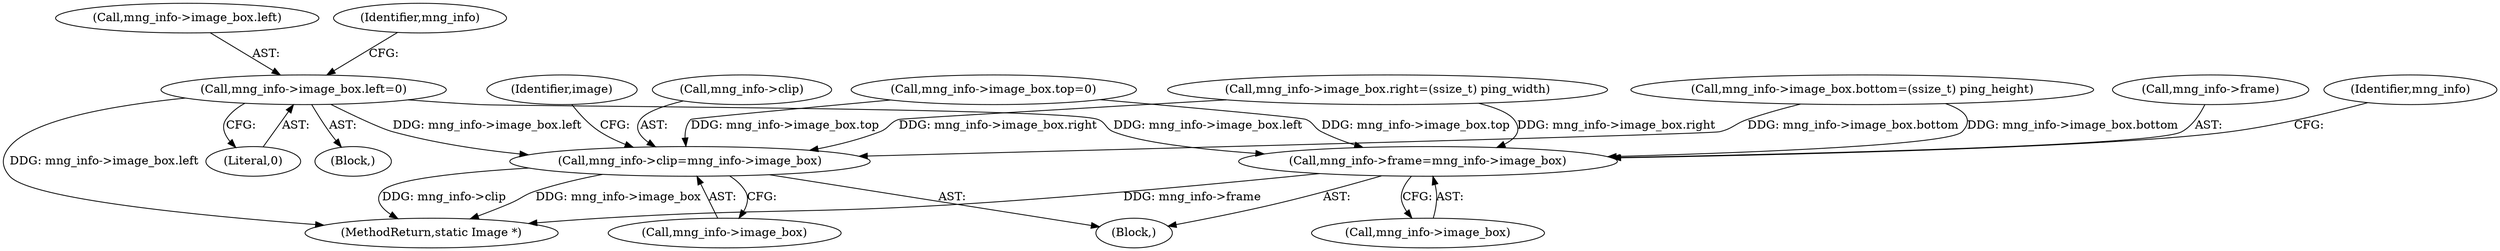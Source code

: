 digraph "0_ImageMagick_8ca35831e91c3db8c6d281d09b605001003bec08@pointer" {
"1002491" [label="(Call,mng_info->image_box.left=0)"];
"1002540" [label="(Call,mng_info->frame=mng_info->image_box)"];
"1002547" [label="(Call,mng_info->clip=mng_info->image_box)"];
"1002571" [label="(Identifier,image)"];
"1002544" [label="(Call,mng_info->image_box)"];
"1002492" [label="(Call,mng_info->image_box.left)"];
"1000178" [label="(Block,)"];
"1002551" [label="(Call,mng_info->image_box)"];
"1002548" [label="(Call,mng_info->clip)"];
"1005492" [label="(MethodReturn,static Image *)"];
"1002547" [label="(Call,mng_info->clip=mng_info->image_box)"];
"1002498" [label="(Call,mng_info->image_box.right=(ssize_t) ping_width)"];
"1002497" [label="(Literal,0)"];
"1002541" [label="(Call,mng_info->frame)"];
"1002529" [label="(Block,)"];
"1002491" [label="(Call,mng_info->image_box.left=0)"];
"1002507" [label="(Call,mng_info->image_box.top=0)"];
"1002549" [label="(Identifier,mng_info)"];
"1002540" [label="(Call,mng_info->frame=mng_info->image_box)"];
"1002514" [label="(Call,mng_info->image_box.bottom=(ssize_t) ping_height)"];
"1002501" [label="(Identifier,mng_info)"];
"1002491" -> "1000178"  [label="AST: "];
"1002491" -> "1002497"  [label="CFG: "];
"1002492" -> "1002491"  [label="AST: "];
"1002497" -> "1002491"  [label="AST: "];
"1002501" -> "1002491"  [label="CFG: "];
"1002491" -> "1005492"  [label="DDG: mng_info->image_box.left"];
"1002491" -> "1002540"  [label="DDG: mng_info->image_box.left"];
"1002491" -> "1002547"  [label="DDG: mng_info->image_box.left"];
"1002540" -> "1002529"  [label="AST: "];
"1002540" -> "1002544"  [label="CFG: "];
"1002541" -> "1002540"  [label="AST: "];
"1002544" -> "1002540"  [label="AST: "];
"1002549" -> "1002540"  [label="CFG: "];
"1002540" -> "1005492"  [label="DDG: mng_info->frame"];
"1002507" -> "1002540"  [label="DDG: mng_info->image_box.top"];
"1002514" -> "1002540"  [label="DDG: mng_info->image_box.bottom"];
"1002498" -> "1002540"  [label="DDG: mng_info->image_box.right"];
"1002547" -> "1002529"  [label="AST: "];
"1002547" -> "1002551"  [label="CFG: "];
"1002548" -> "1002547"  [label="AST: "];
"1002551" -> "1002547"  [label="AST: "];
"1002571" -> "1002547"  [label="CFG: "];
"1002547" -> "1005492"  [label="DDG: mng_info->image_box"];
"1002547" -> "1005492"  [label="DDG: mng_info->clip"];
"1002507" -> "1002547"  [label="DDG: mng_info->image_box.top"];
"1002514" -> "1002547"  [label="DDG: mng_info->image_box.bottom"];
"1002498" -> "1002547"  [label="DDG: mng_info->image_box.right"];
}
